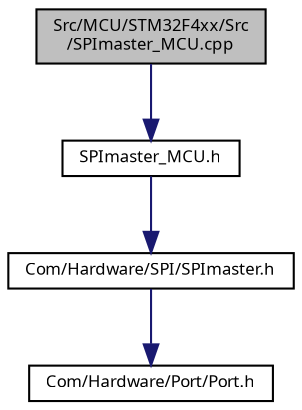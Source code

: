 digraph "Src/MCU/STM32F4xx/Src/SPImaster_MCU.cpp"
{
  edge [fontname="Sans",fontsize="8",labelfontname="Sans",labelfontsize="8"];
  node [fontname="Sans",fontsize="8",shape=record];
  Node1 [label="Src/MCU/STM32F4xx/Src\l/SPImaster_MCU.cpp",height=0.2,width=0.4,color="black", fillcolor="grey75", style="filled", fontcolor="black"];
  Node1 -> Node2 [color="midnightblue",fontsize="8",style="solid",fontname="Sans"];
  Node2 [label="SPImaster_MCU.h",height=0.2,width=0.4,color="black", fillcolor="white", style="filled",URL="$_s_p_imaster___m_c_u_8h.html"];
  Node2 -> Node3 [color="midnightblue",fontsize="8",style="solid",fontname="Sans"];
  Node3 [label="Com/Hardware/SPI/SPImaster.h",height=0.2,width=0.4,color="black", fillcolor="white", style="filled",URL="$_s_p_imaster_8h.html"];
  Node3 -> Node4 [color="midnightblue",fontsize="8",style="solid",fontname="Sans"];
  Node4 [label="Com/Hardware/Port/Port.h",height=0.2,width=0.4,color="black", fillcolor="white", style="filled",URL="$_port_8h.html"];
}
